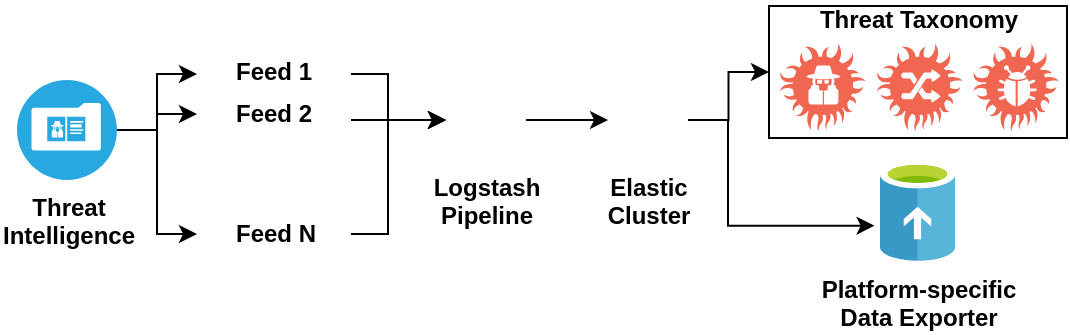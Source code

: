 <mxfile version="11.0.7" type="github"><diagram id="lopezavyBZp4SCJnPtEf" name="Page-1"><mxGraphModel dx="773" dy="439" grid="0" gridSize="10" guides="1" tooltips="1" connect="1" arrows="1" fold="1" page="1" pageScale="1" pageWidth="850" pageHeight="1100" math="0" shadow="0"><root><mxCell id="0"/><mxCell id="1" parent="0"/><mxCell id="Wc8YtD9PtGvUel6bjJNr-68" value="" style="group" vertex="1" connectable="0" parent="1"><mxGeometry x="36.5" y="115" width="525" height="134" as="geometry"/></mxCell><mxCell id="Wc8YtD9PtGvUel6bjJNr-58" value="" style="group" vertex="1" connectable="0" parent="Wc8YtD9PtGvUel6bjJNr-68"><mxGeometry y="26" width="335.5" height="108" as="geometry"/></mxCell><mxCell id="Wc8YtD9PtGvUel6bjJNr-20" value="&lt;div&gt;&lt;b&gt;Logstash&lt;/b&gt;&lt;/div&gt;&lt;div&gt;&lt;b&gt;Pipeline&lt;/b&gt;&lt;/div&gt;" style="shape=image;html=1;verticalAlign=top;verticalLabelPosition=bottom;labelBackgroundColor=#ffffff;imageAspect=0;aspect=fixed;image=https://cdn4.iconfinder.com/data/icons/logos-brands-5/24/logstash-128.png" vertex="1" parent="Wc8YtD9PtGvUel6bjJNr-58"><mxGeometry x="214.5" y="14" width="40" height="40" as="geometry"/></mxCell><mxCell id="Wc8YtD9PtGvUel6bjJNr-21" value="&lt;div&gt;&lt;b&gt;Elastic&lt;/b&gt;&lt;/div&gt;&lt;div&gt;&lt;b&gt;Cluster&lt;/b&gt;&lt;/div&gt;" style="shape=image;html=1;verticalAlign=top;verticalLabelPosition=bottom;labelBackgroundColor=#ffffff;imageAspect=0;aspect=fixed;image=https://cdn4.iconfinder.com/data/icons/logos-brands-5/24/elasticsearch-128.png" vertex="1" parent="Wc8YtD9PtGvUel6bjJNr-58"><mxGeometry x="295.5" y="14" width="40" height="40" as="geometry"/></mxCell><mxCell id="Wc8YtD9PtGvUel6bjJNr-55" style="edgeStyle=orthogonalEdgeStyle;rounded=0;orthogonalLoop=1;jettySize=auto;html=1;entryX=0;entryY=0.5;entryDx=0;entryDy=0;endArrow=classic;endFill=1;strokeColor=#000000;" edge="1" parent="Wc8YtD9PtGvUel6bjJNr-58" source="Wc8YtD9PtGvUel6bjJNr-20" target="Wc8YtD9PtGvUel6bjJNr-21"><mxGeometry relative="1" as="geometry"/></mxCell><mxCell id="Wc8YtD9PtGvUel6bjJNr-27" value="&lt;div&gt;&lt;b&gt;Threat&lt;/b&gt;&lt;/div&gt;&lt;div&gt;&lt;b&gt;Intelligence&lt;br&gt;&lt;/b&gt;&lt;/div&gt;" style="verticalLabelPosition=bottom;html=1;fillColor=#28A8E0;verticalAlign=top;points=[[0.145,0.145,0],[0.856,0.145,0],[0.855,0.855,0],[0.145,0.855,0],[0.5,0,0], [1,0.5,0], [0.5,1,0],[0,0.5,0]];pointerEvents=1;align=center;shape=mxgraph.cisco_safe.capability.threat_intelligence;" vertex="1" parent="Wc8YtD9PtGvUel6bjJNr-58"><mxGeometry y="14" width="50" height="50" as="geometry"/></mxCell><mxCell id="Wc8YtD9PtGvUel6bjJNr-44" value="" style="group" vertex="1" connectable="0" parent="Wc8YtD9PtGvUel6bjJNr-58"><mxGeometry x="107" width="60" height="108" as="geometry"/></mxCell><mxCell id="Wc8YtD9PtGvUel6bjJNr-39" value="" style="group" vertex="1" connectable="0" parent="Wc8YtD9PtGvUel6bjJNr-44"><mxGeometry width="60" height="108" as="geometry"/></mxCell><mxCell id="Wc8YtD9PtGvUel6bjJNr-25" value="&lt;div&gt;&lt;b&gt;Feed 1&lt;/b&gt;&lt;/div&gt;" style="text;html=1;resizable=0;points=[];autosize=1;align=left;verticalAlign=top;spacingTop=-4;" vertex="1" parent="Wc8YtD9PtGvUel6bjJNr-39"><mxGeometry width="50" height="20" as="geometry"/></mxCell><mxCell id="Wc8YtD9PtGvUel6bjJNr-26" value="&lt;div&gt;&lt;b&gt;Feed 2&lt;br&gt;&lt;/b&gt;&lt;/div&gt;" style="text;html=1;resizable=0;points=[];autosize=1;align=left;verticalAlign=top;spacingTop=-4;" vertex="1" parent="Wc8YtD9PtGvUel6bjJNr-39"><mxGeometry y="21" width="50" height="20" as="geometry"/></mxCell><mxCell id="Wc8YtD9PtGvUel6bjJNr-34" value="&lt;div&gt;&lt;b&gt;Feed N&lt;br&gt;&lt;/b&gt;&lt;/div&gt;" style="text;html=1;resizable=0;points=[];autosize=1;align=left;verticalAlign=top;spacingTop=-4;" vertex="1" parent="Wc8YtD9PtGvUel6bjJNr-39"><mxGeometry y="81" width="60" height="20" as="geometry"/></mxCell><mxCell id="Wc8YtD9PtGvUel6bjJNr-38" value="" style="shape=image;html=1;verticalAlign=top;verticalLabelPosition=bottom;labelBackgroundColor=#ffffff;imageAspect=0;aspect=fixed;image=https://cdn2.iconfinder.com/data/icons/font-awesome/1792/ellipsis-v-128.png" vertex="1" parent="Wc8YtD9PtGvUel6bjJNr-39"><mxGeometry x="3" y="46" width="30" height="30" as="geometry"/></mxCell><mxCell id="Wc8YtD9PtGvUel6bjJNr-42" value="" style="shape=image;html=1;verticalAlign=top;verticalLabelPosition=bottom;labelBackgroundColor=#ffffff;imageAspect=0;aspect=fixed;image=https://cdn2.iconfinder.com/data/icons/crystalproject/Open-Office-Icons/lc_symbolshapes.right-brace.png" vertex="1" parent="Wc8YtD9PtGvUel6bjJNr-39"><mxGeometry x="40" y="21" width="20" height="20" as="geometry"/></mxCell><mxCell id="Wc8YtD9PtGvUel6bjJNr-40" value="" style="shape=image;html=1;verticalAlign=top;verticalLabelPosition=bottom;labelBackgroundColor=#ffffff;imageAspect=0;aspect=fixed;image=https://cdn2.iconfinder.com/data/icons/crystalproject/Open-Office-Icons/lc_symbolshapes.right-brace.png" vertex="1" parent="Wc8YtD9PtGvUel6bjJNr-39"><mxGeometry x="40" y="1" width="20" height="20" as="geometry"/></mxCell><mxCell id="Wc8YtD9PtGvUel6bjJNr-43" value="" style="shape=image;html=1;verticalAlign=top;verticalLabelPosition=bottom;labelBackgroundColor=#ffffff;imageAspect=0;aspect=fixed;image=https://cdn2.iconfinder.com/data/icons/crystalproject/Open-Office-Icons/lc_symbolshapes.right-brace.png" vertex="1" parent="Wc8YtD9PtGvUel6bjJNr-39"><mxGeometry x="40" y="81" width="20" height="20" as="geometry"/></mxCell><mxCell id="Wc8YtD9PtGvUel6bjJNr-45" style="edgeStyle=orthogonalEdgeStyle;rounded=0;orthogonalLoop=1;jettySize=auto;html=1;entryX=0;entryY=0.5;entryDx=0;entryDy=0;endArrow=classic;endFill=1;strokeColor=#000000;" edge="1" parent="Wc8YtD9PtGvUel6bjJNr-58" source="Wc8YtD9PtGvUel6bjJNr-40" target="Wc8YtD9PtGvUel6bjJNr-20"><mxGeometry relative="1" as="geometry"><Array as="points"><mxPoint x="185.5" y="11"/><mxPoint x="185.5" y="34"/></Array></mxGeometry></mxCell><mxCell id="Wc8YtD9PtGvUel6bjJNr-46" style="edgeStyle=orthogonalEdgeStyle;rounded=0;orthogonalLoop=1;jettySize=auto;html=1;entryX=0;entryY=0.5;entryDx=0;entryDy=0;endArrow=classic;endFill=1;strokeColor=#000000;" edge="1" parent="Wc8YtD9PtGvUel6bjJNr-58" source="Wc8YtD9PtGvUel6bjJNr-42" target="Wc8YtD9PtGvUel6bjJNr-20"><mxGeometry relative="1" as="geometry"><Array as="points"><mxPoint x="196" y="34"/><mxPoint x="196" y="34"/></Array></mxGeometry></mxCell><mxCell id="Wc8YtD9PtGvUel6bjJNr-47" style="edgeStyle=orthogonalEdgeStyle;rounded=0;orthogonalLoop=1;jettySize=auto;html=1;entryX=0;entryY=0.5;entryDx=0;entryDy=0;endArrow=classic;endFill=1;strokeColor=#000000;" edge="1" parent="Wc8YtD9PtGvUel6bjJNr-58" source="Wc8YtD9PtGvUel6bjJNr-43" target="Wc8YtD9PtGvUel6bjJNr-20"><mxGeometry relative="1" as="geometry"><Array as="points"><mxPoint x="185.5" y="91"/><mxPoint x="185.5" y="34"/></Array></mxGeometry></mxCell><mxCell id="Wc8YtD9PtGvUel6bjJNr-49" value="" style="shape=image;html=1;verticalAlign=top;verticalLabelPosition=bottom;labelBackgroundColor=#ffffff;imageAspect=0;aspect=fixed;image=https://cdn2.iconfinder.com/data/icons/crystalproject/Open-Office-Icons/lc_symbolshapes.right-brace.png;direction=west;" vertex="1" parent="Wc8YtD9PtGvUel6bjJNr-58"><mxGeometry x="90" y="21" width="20" height="20" as="geometry"/></mxCell><mxCell id="Wc8YtD9PtGvUel6bjJNr-52" style="edgeStyle=orthogonalEdgeStyle;rounded=0;orthogonalLoop=1;jettySize=auto;html=1;endArrow=classic;endFill=1;strokeColor=#000000;" edge="1" parent="Wc8YtD9PtGvUel6bjJNr-58" source="Wc8YtD9PtGvUel6bjJNr-27" target="Wc8YtD9PtGvUel6bjJNr-49"><mxGeometry relative="1" as="geometry"/></mxCell><mxCell id="Wc8YtD9PtGvUel6bjJNr-50" value="" style="shape=image;html=1;verticalAlign=top;verticalLabelPosition=bottom;labelBackgroundColor=#ffffff;imageAspect=0;aspect=fixed;image=https://cdn2.iconfinder.com/data/icons/crystalproject/Open-Office-Icons/lc_symbolshapes.right-brace.png;direction=west;" vertex="1" parent="Wc8YtD9PtGvUel6bjJNr-58"><mxGeometry x="90" y="1" width="20" height="20" as="geometry"/></mxCell><mxCell id="Wc8YtD9PtGvUel6bjJNr-51" value="" style="shape=image;html=1;verticalAlign=top;verticalLabelPosition=bottom;labelBackgroundColor=#ffffff;imageAspect=0;aspect=fixed;image=https://cdn2.iconfinder.com/data/icons/crystalproject/Open-Office-Icons/lc_symbolshapes.right-brace.png;direction=west;" vertex="1" parent="Wc8YtD9PtGvUel6bjJNr-58"><mxGeometry x="90" y="81" width="20" height="20" as="geometry"/></mxCell><mxCell id="Wc8YtD9PtGvUel6bjJNr-53" style="edgeStyle=orthogonalEdgeStyle;rounded=0;orthogonalLoop=1;jettySize=auto;html=1;endArrow=classic;endFill=1;strokeColor=#000000;" edge="1" parent="Wc8YtD9PtGvUel6bjJNr-58" source="Wc8YtD9PtGvUel6bjJNr-27" target="Wc8YtD9PtGvUel6bjJNr-50"><mxGeometry relative="1" as="geometry"/></mxCell><mxCell id="Wc8YtD9PtGvUel6bjJNr-54" style="edgeStyle=orthogonalEdgeStyle;rounded=0;orthogonalLoop=1;jettySize=auto;html=1;entryX=1;entryY=0.5;entryDx=0;entryDy=0;endArrow=classic;endFill=1;strokeColor=#000000;" edge="1" parent="Wc8YtD9PtGvUel6bjJNr-58" source="Wc8YtD9PtGvUel6bjJNr-27" target="Wc8YtD9PtGvUel6bjJNr-51"><mxGeometry relative="1" as="geometry"/></mxCell><mxCell id="Wc8YtD9PtGvUel6bjJNr-62" value="&lt;div&gt;&lt;b&gt;Platform-specific&lt;br&gt;&lt;/b&gt;&lt;/div&gt;&lt;div&gt;&lt;b&gt;Data Exporter&lt;/b&gt;&lt;/div&gt;" style="aspect=fixed;html=1;perimeter=none;align=center;shadow=0;dashed=0;image;fontSize=12;image=img/lib/mscae/dataExport.svg;" vertex="1" parent="Wc8YtD9PtGvUel6bjJNr-68"><mxGeometry x="431.5" y="80.5" width="37.5" height="50" as="geometry"/></mxCell><mxCell id="Wc8YtD9PtGvUel6bjJNr-65" value="" style="group" vertex="1" connectable="0" parent="Wc8YtD9PtGvUel6bjJNr-68"><mxGeometry x="376" width="149" height="69" as="geometry"/></mxCell><mxCell id="Wc8YtD9PtGvUel6bjJNr-4" value="" style="rounded=0;whiteSpace=wrap;html=1;fontSize=14;align=center;fillColor=#ffffff;strokeColor=#000000;" vertex="1" parent="Wc8YtD9PtGvUel6bjJNr-65"><mxGeometry y="3" width="149" height="66" as="geometry"/></mxCell><mxCell id="Wc8YtD9PtGvUel6bjJNr-11" value="&lt;div style=&quot;font-size: 12px&quot; align=&quot;center&quot;&gt;&lt;font style=&quot;font-size: 12px&quot;&gt;Threat Taxonomy&lt;/font&gt;&lt;/div&gt;" style="text;html=1;resizable=0;points=[];autosize=1;align=center;verticalAlign=top;spacingTop=-4;fontStyle=1;fontSize=14;" vertex="1" parent="Wc8YtD9PtGvUel6bjJNr-65"><mxGeometry x="22.382" width="104" height="17" as="geometry"/></mxCell><mxCell id="Wc8YtD9PtGvUel6bjJNr-63" value="" style="group" vertex="1" connectable="0" parent="Wc8YtD9PtGvUel6bjJNr-65"><mxGeometry x="4.5" y="21.795" width="140.453" height="43.836" as="geometry"/></mxCell><mxCell id="Wc8YtD9PtGvUel6bjJNr-7" value="" style="verticalLabelPosition=bottom;html=1;fillColor=#F06650;verticalAlign=top;align=center;shape=mxgraph.cisco_safe.threat.threat_a3;" vertex="1" parent="Wc8YtD9PtGvUel6bjJNr-63"><mxGeometry width="43.812" height="43.836" as="geometry"/></mxCell><mxCell id="Wc8YtD9PtGvUel6bjJNr-8" value="" style="verticalLabelPosition=bottom;html=1;fillColor=#F06650;verticalAlign=top;align=center;shape=mxgraph.cisco_safe.threat.threat_a4;" vertex="1" parent="Wc8YtD9PtGvUel6bjJNr-63"><mxGeometry x="48.5" width="43.812" height="43.836" as="geometry"/></mxCell><mxCell id="Wc8YtD9PtGvUel6bjJNr-9" value="" style="verticalLabelPosition=bottom;html=1;fillColor=#F06650;verticalAlign=top;align=center;shape=mxgraph.cisco_safe.threat.threat_a7;" vertex="1" parent="Wc8YtD9PtGvUel6bjJNr-63"><mxGeometry x="96.641" y="5.684e-14" width="43.812" height="43.836" as="geometry"/></mxCell><mxCell id="Wc8YtD9PtGvUel6bjJNr-66" style="edgeStyle=orthogonalEdgeStyle;rounded=0;orthogonalLoop=1;jettySize=auto;html=1;entryX=0;entryY=0.5;entryDx=0;entryDy=0;endArrow=classic;endFill=1;strokeColor=#000000;" edge="1" parent="Wc8YtD9PtGvUel6bjJNr-68" source="Wc8YtD9PtGvUel6bjJNr-21" target="Wc8YtD9PtGvUel6bjJNr-4"><mxGeometry relative="1" as="geometry"/></mxCell><mxCell id="Wc8YtD9PtGvUel6bjJNr-67" style="edgeStyle=orthogonalEdgeStyle;rounded=0;orthogonalLoop=1;jettySize=auto;html=1;endArrow=classic;endFill=1;strokeColor=#000000;entryX=-0.072;entryY=0.647;entryDx=0;entryDy=0;entryPerimeter=0;" edge="1" parent="Wc8YtD9PtGvUel6bjJNr-68" source="Wc8YtD9PtGvUel6bjJNr-21" target="Wc8YtD9PtGvUel6bjJNr-62"><mxGeometry relative="1" as="geometry"><mxPoint x="423.5" y="112" as="targetPoint"/><Array as="points"><mxPoint x="355.5" y="60"/><mxPoint x="355.5" y="113"/></Array></mxGeometry></mxCell></root></mxGraphModel></diagram></mxfile>